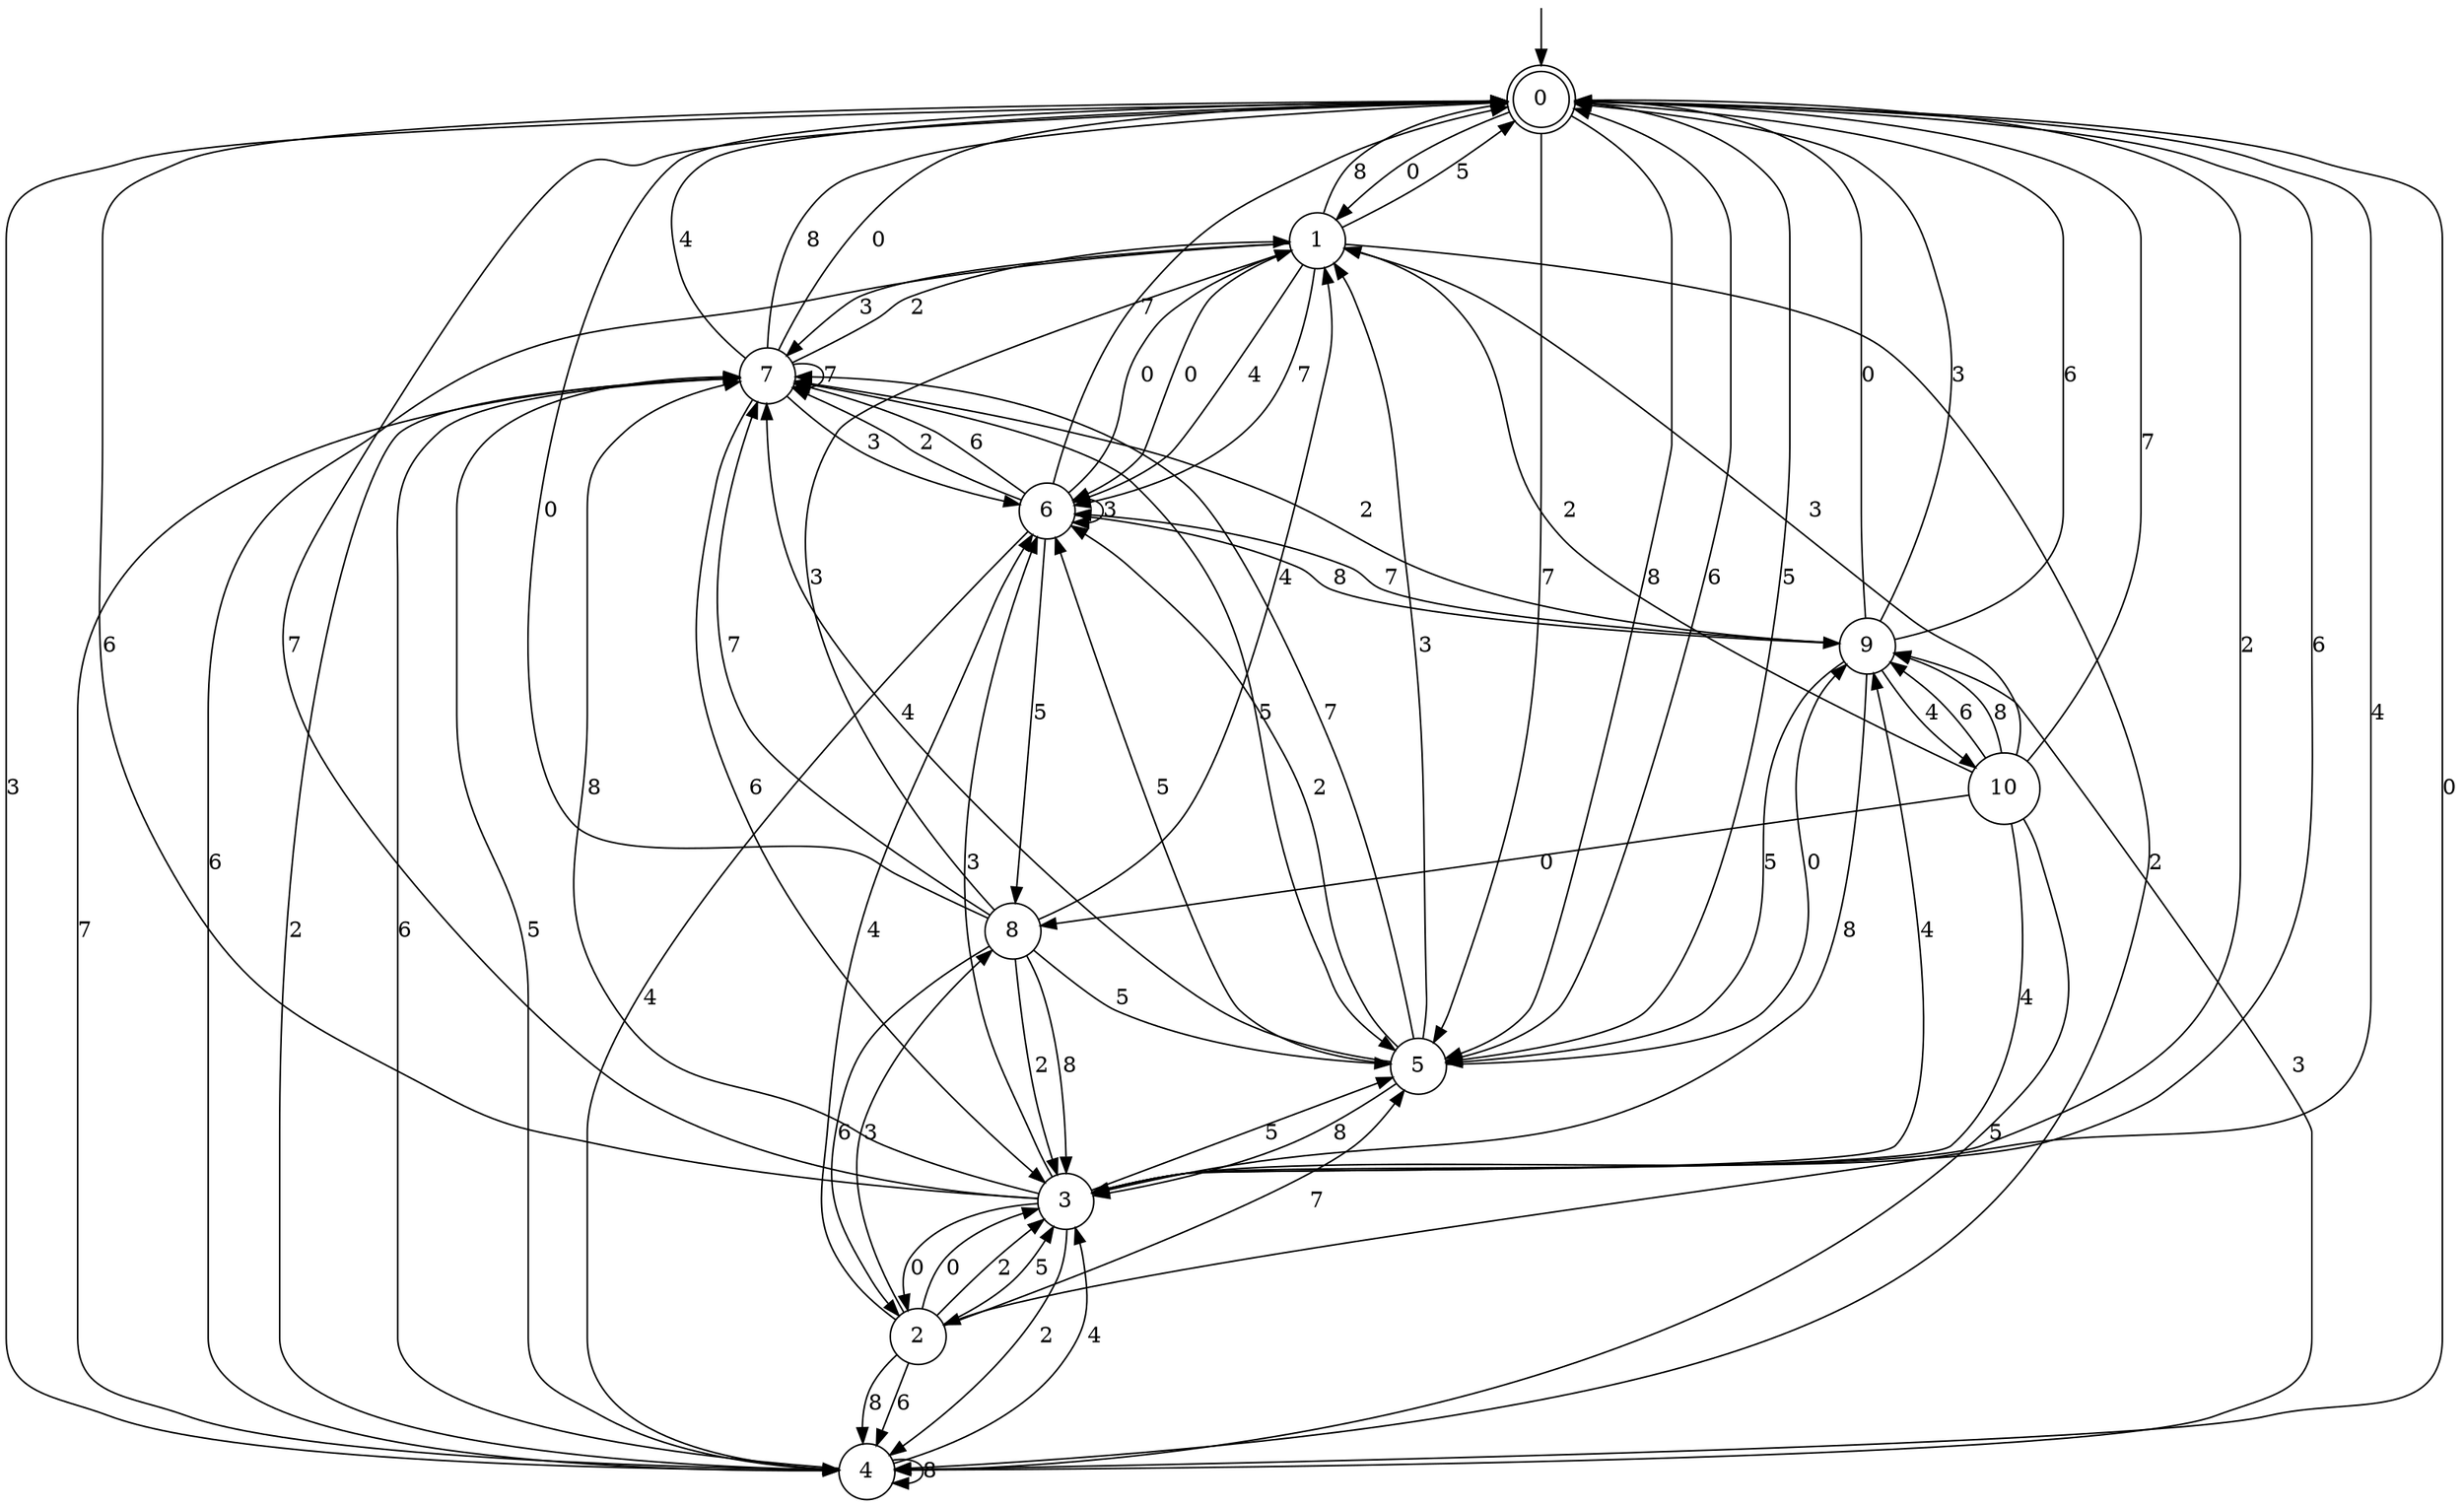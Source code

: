 digraph g {

	s0 [shape="doublecircle" label="0"];
	s1 [shape="circle" label="1"];
	s2 [shape="circle" label="2"];
	s3 [shape="circle" label="3"];
	s4 [shape="circle" label="4"];
	s5 [shape="circle" label="5"];
	s6 [shape="circle" label="6"];
	s7 [shape="circle" label="7"];
	s8 [shape="circle" label="8"];
	s9 [shape="circle" label="9"];
	s10 [shape="circle" label="10"];
	s0 -> s1 [label="0"];
	s0 -> s2 [label="4"];
	s0 -> s3 [label="2"];
	s0 -> s4 [label="3"];
	s0 -> s3 [label="6"];
	s0 -> s5 [label="5"];
	s0 -> s5 [label="8"];
	s0 -> s5 [label="7"];
	s1 -> s6 [label="0"];
	s1 -> s6 [label="4"];
	s1 -> s4 [label="2"];
	s1 -> s7 [label="3"];
	s1 -> s4 [label="6"];
	s1 -> s0 [label="5"];
	s1 -> s0 [label="8"];
	s1 -> s6 [label="7"];
	s2 -> s3 [label="0"];
	s2 -> s6 [label="4"];
	s2 -> s3 [label="2"];
	s2 -> s8 [label="3"];
	s2 -> s4 [label="6"];
	s2 -> s3 [label="5"];
	s2 -> s4 [label="8"];
	s2 -> s5 [label="7"];
	s3 -> s2 [label="0"];
	s3 -> s9 [label="4"];
	s3 -> s4 [label="2"];
	s3 -> s6 [label="3"];
	s3 -> s0 [label="6"];
	s3 -> s5 [label="5"];
	s3 -> s7 [label="8"];
	s3 -> s0 [label="7"];
	s4 -> s0 [label="0"];
	s4 -> s3 [label="4"];
	s4 -> s7 [label="2"];
	s4 -> s9 [label="3"];
	s4 -> s7 [label="6"];
	s4 -> s7 [label="5"];
	s4 -> s4 [label="8"];
	s4 -> s7 [label="7"];
	s5 -> s9 [label="0"];
	s5 -> s7 [label="4"];
	s5 -> s6 [label="2"];
	s5 -> s1 [label="3"];
	s5 -> s0 [label="6"];
	s5 -> s6 [label="5"];
	s5 -> s3 [label="8"];
	s5 -> s7 [label="7"];
	s6 -> s1 [label="0"];
	s6 -> s4 [label="4"];
	s6 -> s7 [label="2"];
	s6 -> s6 [label="3"];
	s6 -> s7 [label="6"];
	s6 -> s8 [label="5"];
	s6 -> s9 [label="8"];
	s6 -> s0 [label="7"];
	s7 -> s0 [label="0"];
	s7 -> s0 [label="4"];
	s7 -> s1 [label="2"];
	s7 -> s6 [label="3"];
	s7 -> s3 [label="6"];
	s7 -> s5 [label="5"];
	s7 -> s0 [label="8"];
	s7 -> s7 [label="7"];
	s8 -> s0 [label="0"];
	s8 -> s1 [label="4"];
	s8 -> s3 [label="2"];
	s8 -> s1 [label="3"];
	s8 -> s2 [label="6"];
	s8 -> s5 [label="5"];
	s8 -> s3 [label="8"];
	s8 -> s7 [label="7"];
	s9 -> s0 [label="0"];
	s9 -> s10 [label="4"];
	s9 -> s7 [label="2"];
	s9 -> s0 [label="3"];
	s9 -> s0 [label="6"];
	s9 -> s5 [label="5"];
	s9 -> s3 [label="8"];
	s9 -> s6 [label="7"];
	s10 -> s8 [label="0"];
	s10 -> s3 [label="4"];
	s10 -> s1 [label="2"];
	s10 -> s1 [label="3"];
	s10 -> s9 [label="6"];
	s10 -> s4 [label="5"];
	s10 -> s9 [label="8"];
	s10 -> s0 [label="7"];

__start0 [label="" shape="none" width="0" height="0"];
__start0 -> s0;

}
